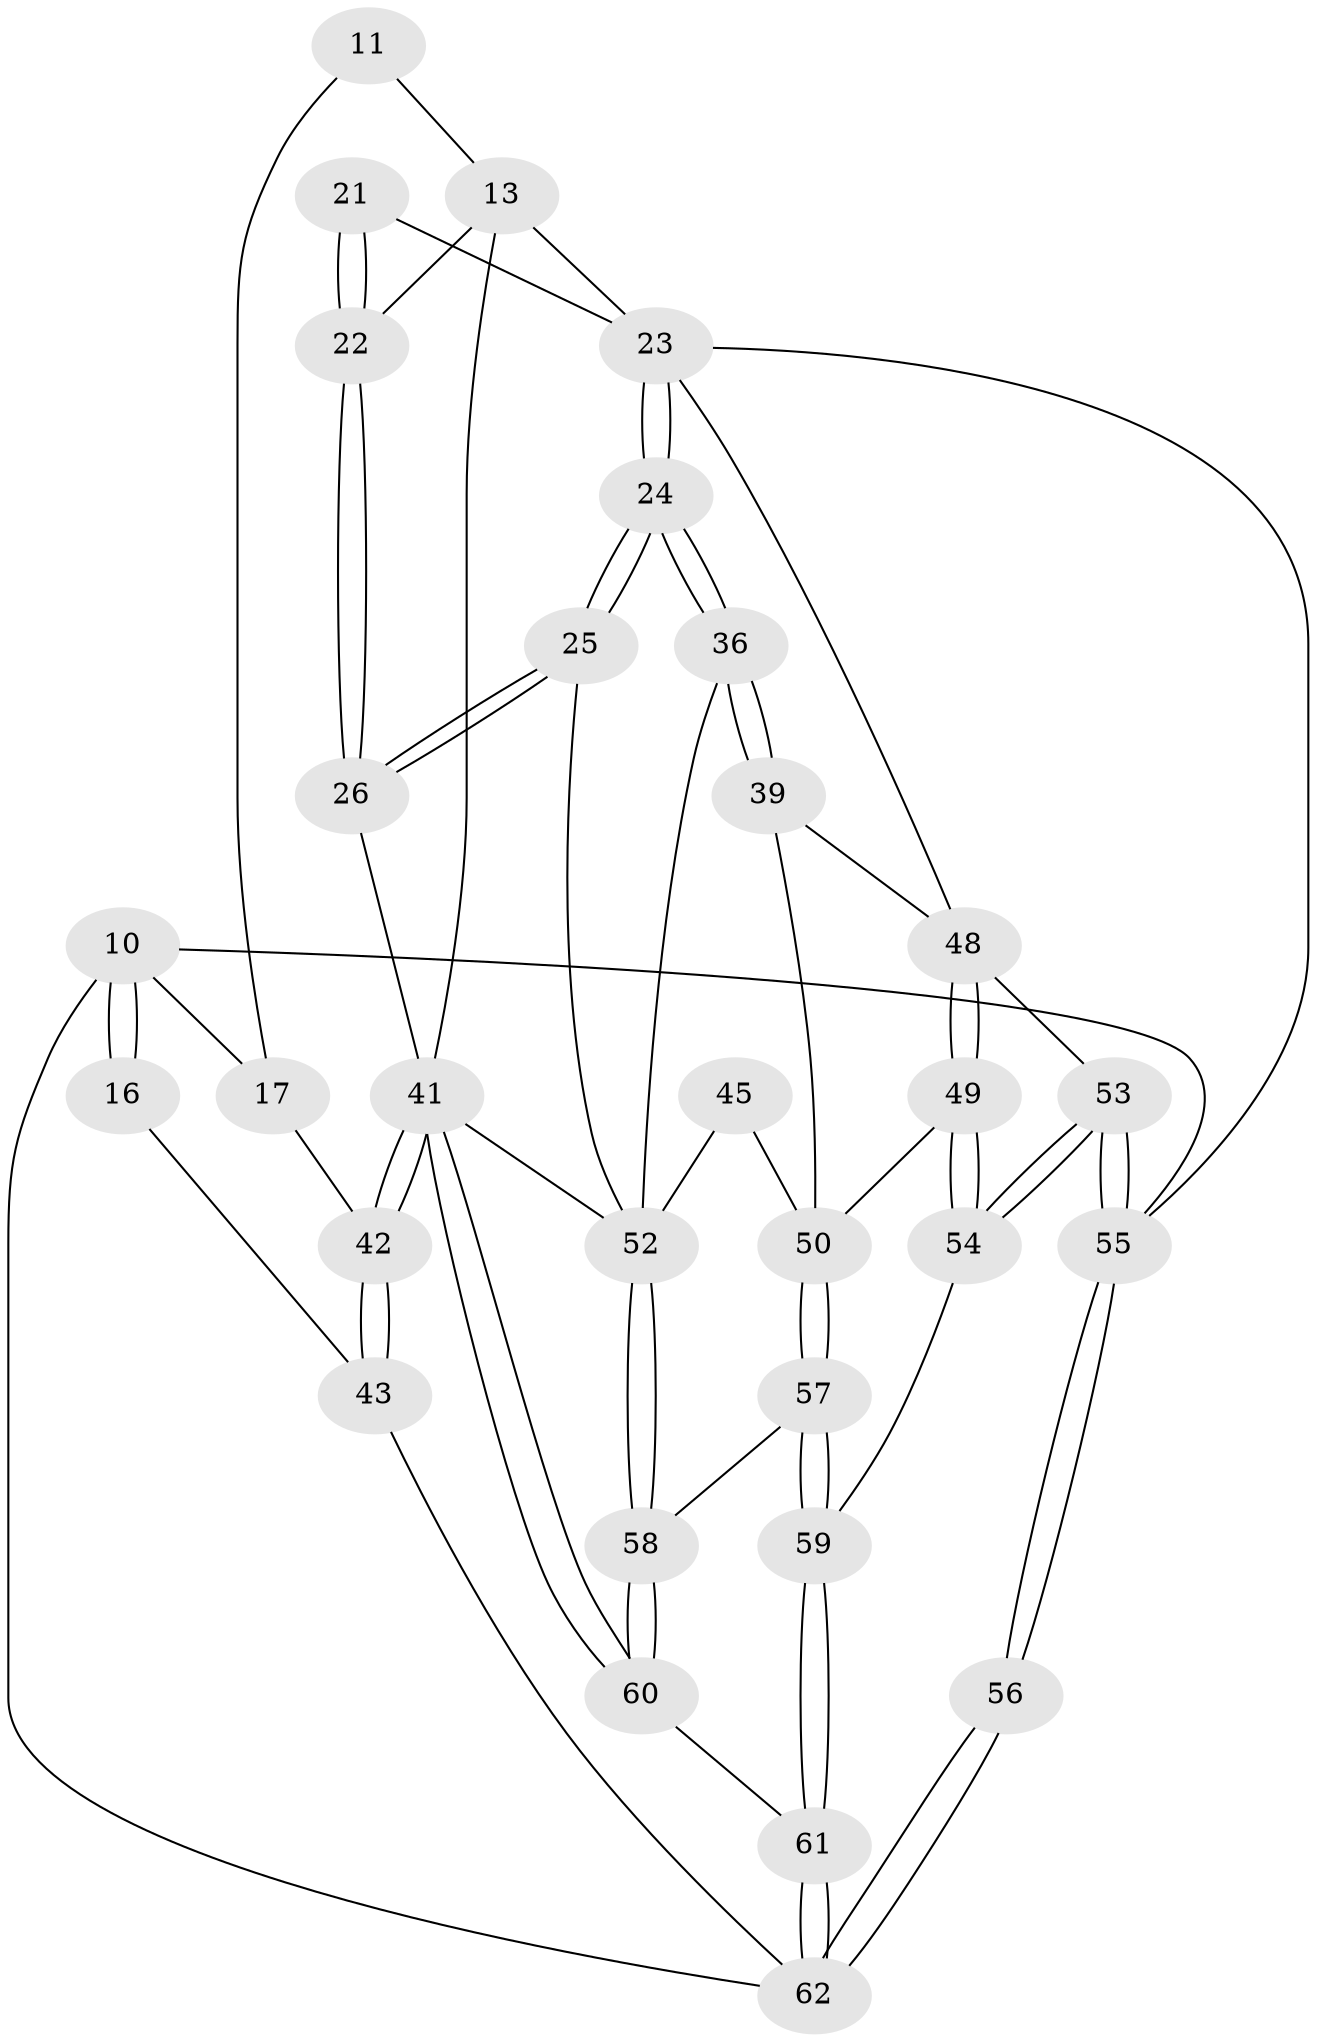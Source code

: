 // original degree distribution, {3: 0.03225806451612903, 5: 0.5161290322580645, 4: 0.24193548387096775, 6: 0.20967741935483872}
// Generated by graph-tools (version 1.1) at 2025/00/03/09/25 05:00:35]
// undirected, 31 vertices, 73 edges
graph export_dot {
graph [start="1"]
  node [color=gray90,style=filled];
  10 [pos="+0.07677956334529505+0.1047503886506286",super="+7+6"];
  11 [pos="+0.3031238847444353+0.1509308061098913",super="+8"];
  13 [pos="+0.41971181080286907+0.13559534496038475",super="+12+3"];
  16 [pos="+0+0.11551410873061019"];
  17 [pos="+0.15055061865045802+0.196183412268286",super="+9"];
  21 [pos="+0.6049250202803728+0.1834495780911542"];
  22 [pos="+0.5810949564274096+0.265521354384292",super="+15+14"];
  23 [pos="+0.7211939446633069+0.3220011910956997",super="+20"];
  24 [pos="+0.6869593954894796+0.3397461385199559"];
  25 [pos="+0.6233826848667532+0.3396164751411243"];
  26 [pos="+0.5810848328817365+0.3119448454282636"];
  36 [pos="+0.6830297881732488+0.48671227264804406"];
  39 [pos="+0.6922838093478488+0.495283672422909"];
  41 [pos="+0.02458403316513165+0.8509352611854714",super="+40+35"];
  42 [pos="+0+0.9054988320674052",super="+32+18"];
  43 [pos="+0+0.9208557699847794",super="+19"];
  45 [pos="+0.5625802907129358+0.5403894498848263"];
  48 [pos="+0.7891839965312291+0.5403236081644704",super="+38+29"];
  49 [pos="+0.7688473693874972+0.5818167332780745"];
  50 [pos="+0.674759929162388+0.6165007924955871",super="+47"];
  52 [pos="+0.5068581449764333+0.5722692594672167",super="+46"];
  53 [pos="+0.9230339622579201+0.7728531262274295",super="+51+28"];
  54 [pos="+0.8102211932441533+0.7319292910235902"];
  55 [pos="+1+1",super="+27"];
  56 [pos="+1+1"];
  57 [pos="+0.6643552990177812+0.7018524430769687"];
  58 [pos="+0.4746892411632747+0.6877173658603299"];
  59 [pos="+0.6973896149813313+0.7372900004488011"];
  60 [pos="+0.42443712237042197+0.73712090507144"];
  61 [pos="+0.6294394074811696+0.9070984703502959"];
  62 [pos="+0.6778826970462374+1",super="+44"];
  10 -- 16 [weight=2];
  10 -- 16;
  10 -- 62;
  10 -- 55;
  10 -- 17;
  11 -- 17 [weight=2];
  11 -- 13 [weight=2];
  13 -- 22 [weight=2];
  13 -- 41;
  13 -- 23;
  16 -- 43;
  17 -- 42;
  21 -- 22 [weight=2];
  21 -- 22;
  21 -- 23;
  22 -- 26;
  22 -- 26;
  23 -- 24;
  23 -- 24;
  23 -- 48;
  23 -- 55;
  24 -- 25;
  24 -- 25;
  24 -- 36;
  24 -- 36;
  25 -- 26;
  25 -- 26;
  25 -- 52;
  26 -- 41;
  36 -- 39;
  36 -- 39;
  36 -- 52;
  39 -- 48;
  39 -- 50;
  41 -- 42 [weight=2];
  41 -- 42;
  41 -- 60;
  41 -- 60;
  41 -- 52 [weight=2];
  42 -- 43 [weight=2];
  42 -- 43;
  43 -- 62;
  45 -- 52 [weight=2];
  45 -- 50;
  48 -- 49;
  48 -- 49;
  48 -- 53 [weight=2];
  49 -- 50;
  49 -- 54;
  49 -- 54;
  50 -- 57;
  50 -- 57;
  52 -- 58;
  52 -- 58;
  53 -- 54;
  53 -- 54;
  53 -- 55 [weight=2];
  53 -- 55;
  54 -- 59;
  55 -- 56 [weight=2];
  55 -- 56;
  56 -- 62 [weight=2];
  56 -- 62;
  57 -- 58;
  57 -- 59;
  57 -- 59;
  58 -- 60;
  58 -- 60;
  59 -- 61;
  59 -- 61;
  60 -- 61;
  61 -- 62;
  61 -- 62;
}
